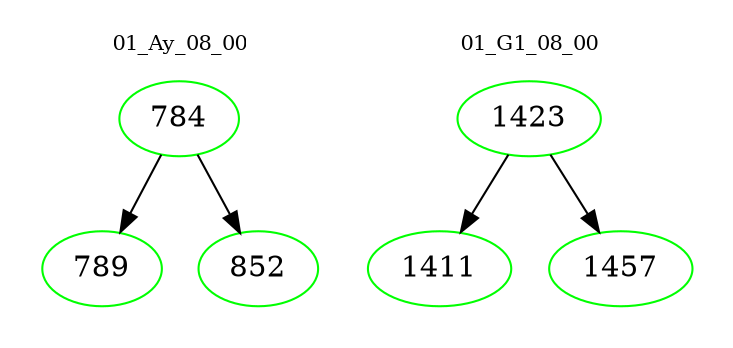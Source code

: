 digraph{
subgraph cluster_0 {
color = white
label = "01_Ay_08_00";
fontsize=10;
T0_784 [label="784", color="green"]
T0_784 -> T0_789 [color="black"]
T0_789 [label="789", color="green"]
T0_784 -> T0_852 [color="black"]
T0_852 [label="852", color="green"]
}
subgraph cluster_1 {
color = white
label = "01_G1_08_00";
fontsize=10;
T1_1423 [label="1423", color="green"]
T1_1423 -> T1_1411 [color="black"]
T1_1411 [label="1411", color="green"]
T1_1423 -> T1_1457 [color="black"]
T1_1457 [label="1457", color="green"]
}
}
